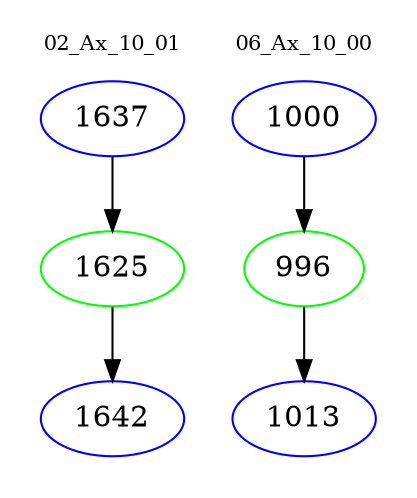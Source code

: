 digraph{
subgraph cluster_0 {
color = white
label = "02_Ax_10_01";
fontsize=10;
T0_1637 [label="1637", color="blue"]
T0_1637 -> T0_1625 [color="black"]
T0_1625 [label="1625", color="green"]
T0_1625 -> T0_1642 [color="black"]
T0_1642 [label="1642", color="blue"]
}
subgraph cluster_1 {
color = white
label = "06_Ax_10_00";
fontsize=10;
T1_1000 [label="1000", color="blue"]
T1_1000 -> T1_996 [color="black"]
T1_996 [label="996", color="green"]
T1_996 -> T1_1013 [color="black"]
T1_1013 [label="1013", color="blue"]
}
}
